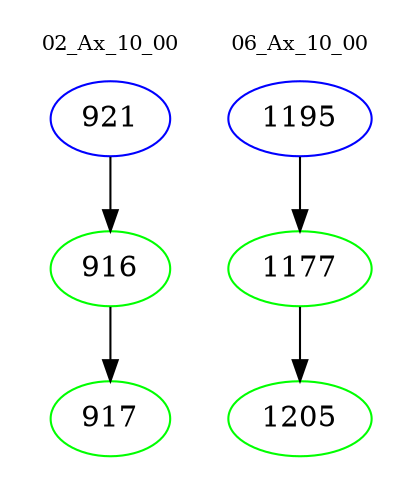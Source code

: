 digraph{
subgraph cluster_0 {
color = white
label = "02_Ax_10_00";
fontsize=10;
T0_921 [label="921", color="blue"]
T0_921 -> T0_916 [color="black"]
T0_916 [label="916", color="green"]
T0_916 -> T0_917 [color="black"]
T0_917 [label="917", color="green"]
}
subgraph cluster_1 {
color = white
label = "06_Ax_10_00";
fontsize=10;
T1_1195 [label="1195", color="blue"]
T1_1195 -> T1_1177 [color="black"]
T1_1177 [label="1177", color="green"]
T1_1177 -> T1_1205 [color="black"]
T1_1205 [label="1205", color="green"]
}
}
